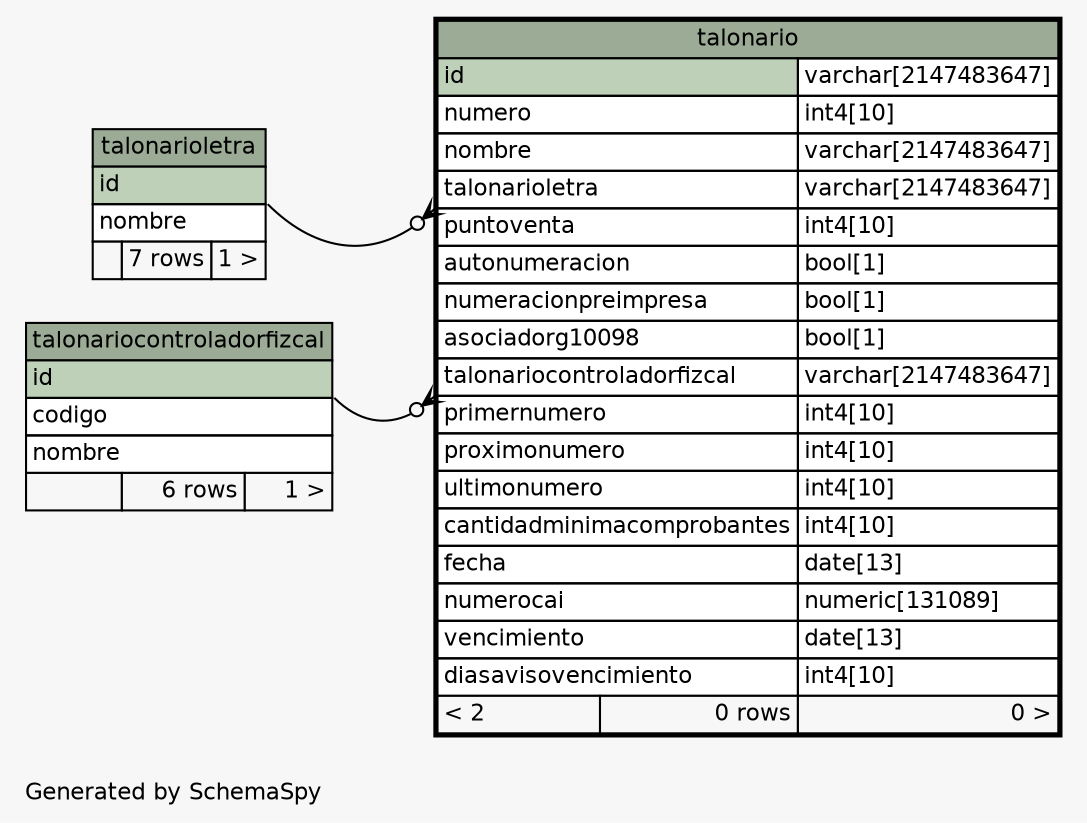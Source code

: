 // dot 2.2.1 on Windows 10 10.0
// SchemaSpy rev 590
digraph "oneDegreeRelationshipsDiagram" {
  graph [
    rankdir="RL"
    bgcolor="#f7f7f7"
    label="\nGenerated by SchemaSpy"
    labeljust="l"
    nodesep="0.18"
    ranksep="0.46"
    fontname="Helvetica"
    fontsize="11"
  ];
  node [
    fontname="Helvetica"
    fontsize="11"
    shape="plaintext"
  ];
  edge [
    arrowsize="0.8"
  ];
  "talonario":"talonariocontroladorfizcal":sw -> "talonariocontroladorfizcal":"id":se [arrowhead=none dir=back arrowtail=crowodot];
  "talonario":"talonarioletra":sw -> "talonarioletra":"id":se [arrowhead=none dir=back arrowtail=crowodot];
  "talonario" [
    label=<
    <TABLE BORDER="2" CELLBORDER="1" CELLSPACING="0" BGCOLOR="#ffffff">
      <TR><TD COLSPAN="3" BGCOLOR="#9bab96" ALIGN="CENTER">talonario</TD></TR>
      <TR><TD PORT="id" COLSPAN="2" BGCOLOR="#bed1b8" ALIGN="LEFT">id</TD><TD PORT="id.type" ALIGN="LEFT">varchar[2147483647]</TD></TR>
      <TR><TD PORT="numero" COLSPAN="2" ALIGN="LEFT">numero</TD><TD PORT="numero.type" ALIGN="LEFT">int4[10]</TD></TR>
      <TR><TD PORT="nombre" COLSPAN="2" ALIGN="LEFT">nombre</TD><TD PORT="nombre.type" ALIGN="LEFT">varchar[2147483647]</TD></TR>
      <TR><TD PORT="talonarioletra" COLSPAN="2" ALIGN="LEFT">talonarioletra</TD><TD PORT="talonarioletra.type" ALIGN="LEFT">varchar[2147483647]</TD></TR>
      <TR><TD PORT="puntoventa" COLSPAN="2" ALIGN="LEFT">puntoventa</TD><TD PORT="puntoventa.type" ALIGN="LEFT">int4[10]</TD></TR>
      <TR><TD PORT="autonumeracion" COLSPAN="2" ALIGN="LEFT">autonumeracion</TD><TD PORT="autonumeracion.type" ALIGN="LEFT">bool[1]</TD></TR>
      <TR><TD PORT="numeracionpreimpresa" COLSPAN="2" ALIGN="LEFT">numeracionpreimpresa</TD><TD PORT="numeracionpreimpresa.type" ALIGN="LEFT">bool[1]</TD></TR>
      <TR><TD PORT="asociadorg10098" COLSPAN="2" ALIGN="LEFT">asociadorg10098</TD><TD PORT="asociadorg10098.type" ALIGN="LEFT">bool[1]</TD></TR>
      <TR><TD PORT="talonariocontroladorfizcal" COLSPAN="2" ALIGN="LEFT">talonariocontroladorfizcal</TD><TD PORT="talonariocontroladorfizcal.type" ALIGN="LEFT">varchar[2147483647]</TD></TR>
      <TR><TD PORT="primernumero" COLSPAN="2" ALIGN="LEFT">primernumero</TD><TD PORT="primernumero.type" ALIGN="LEFT">int4[10]</TD></TR>
      <TR><TD PORT="proximonumero" COLSPAN="2" ALIGN="LEFT">proximonumero</TD><TD PORT="proximonumero.type" ALIGN="LEFT">int4[10]</TD></TR>
      <TR><TD PORT="ultimonumero" COLSPAN="2" ALIGN="LEFT">ultimonumero</TD><TD PORT="ultimonumero.type" ALIGN="LEFT">int4[10]</TD></TR>
      <TR><TD PORT="cantidadminimacomprobantes" COLSPAN="2" ALIGN="LEFT">cantidadminimacomprobantes</TD><TD PORT="cantidadminimacomprobantes.type" ALIGN="LEFT">int4[10]</TD></TR>
      <TR><TD PORT="fecha" COLSPAN="2" ALIGN="LEFT">fecha</TD><TD PORT="fecha.type" ALIGN="LEFT">date[13]</TD></TR>
      <TR><TD PORT="numerocai" COLSPAN="2" ALIGN="LEFT">numerocai</TD><TD PORT="numerocai.type" ALIGN="LEFT">numeric[131089]</TD></TR>
      <TR><TD PORT="vencimiento" COLSPAN="2" ALIGN="LEFT">vencimiento</TD><TD PORT="vencimiento.type" ALIGN="LEFT">date[13]</TD></TR>
      <TR><TD PORT="diasavisovencimiento" COLSPAN="2" ALIGN="LEFT">diasavisovencimiento</TD><TD PORT="diasavisovencimiento.type" ALIGN="LEFT">int4[10]</TD></TR>
      <TR><TD ALIGN="LEFT" BGCOLOR="#f7f7f7">&lt; 2</TD><TD ALIGN="RIGHT" BGCOLOR="#f7f7f7">0 rows</TD><TD ALIGN="RIGHT" BGCOLOR="#f7f7f7">0 &gt;</TD></TR>
    </TABLE>>
    URL="talonario.html"
    tooltip="talonario"
  ];
  "talonariocontroladorfizcal" [
    label=<
    <TABLE BORDER="0" CELLBORDER="1" CELLSPACING="0" BGCOLOR="#ffffff">
      <TR><TD COLSPAN="3" BGCOLOR="#9bab96" ALIGN="CENTER">talonariocontroladorfizcal</TD></TR>
      <TR><TD PORT="id" COLSPAN="3" BGCOLOR="#bed1b8" ALIGN="LEFT">id</TD></TR>
      <TR><TD PORT="codigo" COLSPAN="3" ALIGN="LEFT">codigo</TD></TR>
      <TR><TD PORT="nombre" COLSPAN="3" ALIGN="LEFT">nombre</TD></TR>
      <TR><TD ALIGN="LEFT" BGCOLOR="#f7f7f7">  </TD><TD ALIGN="RIGHT" BGCOLOR="#f7f7f7">6 rows</TD><TD ALIGN="RIGHT" BGCOLOR="#f7f7f7">1 &gt;</TD></TR>
    </TABLE>>
    URL="talonariocontroladorfizcal.html"
    tooltip="talonariocontroladorfizcal"
  ];
  "talonarioletra" [
    label=<
    <TABLE BORDER="0" CELLBORDER="1" CELLSPACING="0" BGCOLOR="#ffffff">
      <TR><TD COLSPAN="3" BGCOLOR="#9bab96" ALIGN="CENTER">talonarioletra</TD></TR>
      <TR><TD PORT="id" COLSPAN="3" BGCOLOR="#bed1b8" ALIGN="LEFT">id</TD></TR>
      <TR><TD PORT="nombre" COLSPAN="3" ALIGN="LEFT">nombre</TD></TR>
      <TR><TD ALIGN="LEFT" BGCOLOR="#f7f7f7">  </TD><TD ALIGN="RIGHT" BGCOLOR="#f7f7f7">7 rows</TD><TD ALIGN="RIGHT" BGCOLOR="#f7f7f7">1 &gt;</TD></TR>
    </TABLE>>
    URL="talonarioletra.html"
    tooltip="talonarioletra"
  ];
}
